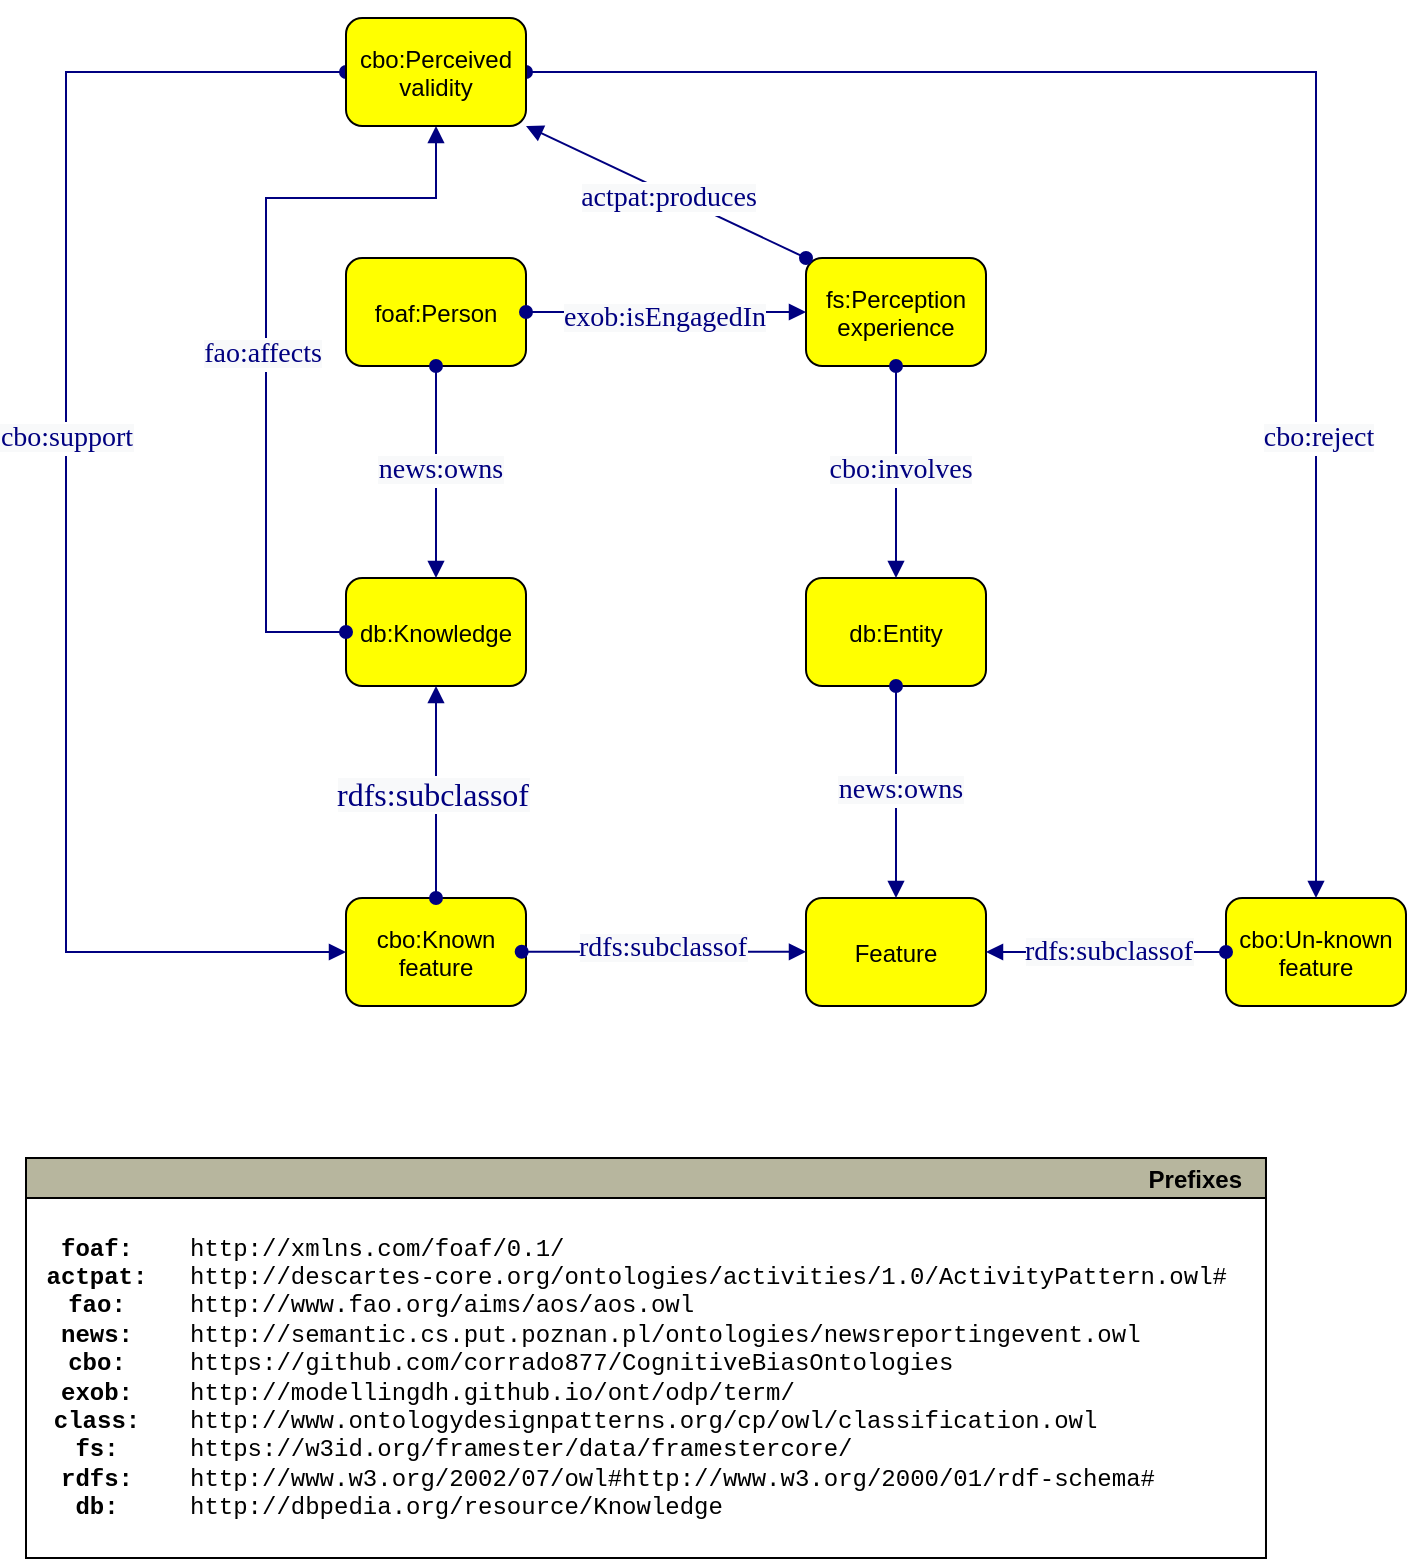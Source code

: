 <mxfile version="24.0.6" type="device">
  <diagram id="xqs5KKzRLcflo9ZkjbXo" name="Pagina-1">
    <mxGraphModel dx="1050" dy="569" grid="1" gridSize="10" guides="1" tooltips="1" connect="1" arrows="1" fold="1" page="1" pageScale="1" pageWidth="1169" pageHeight="826" math="0" shadow="0">
      <root>
        <mxCell id="0" />
        <mxCell id="1" parent="0" />
        <mxCell id="y_OlSuZiI7DkMi86MfuV-1" value="foaf:Person" style="graphMlID=n4;shape=rect;rounded=1;arcsize=30;fillColor=#ffff00;strokeColor=#000000;strokeWidth=1.0" parent="1" vertex="1">
          <mxGeometry x="400" y="190" width="90" height="54" as="geometry" />
        </mxCell>
        <mxCell id="y_OlSuZiI7DkMi86MfuV-2" value="db:Entity" style="graphMlID=n4;shape=rect;rounded=1;arcsize=30;fillColor=#ffff00;strokeColor=#000000;strokeWidth=1.0" parent="1" vertex="1">
          <mxGeometry x="630" y="350" width="90" height="54" as="geometry" />
        </mxCell>
        <mxCell id="y_OlSuZiI7DkMi86MfuV-4" value="Feature" style="graphMlID=n4;shape=rect;rounded=1;arcsize=30;fillColor=#ffff00;strokeColor=#000000;strokeWidth=1.0" parent="1" vertex="1">
          <mxGeometry x="630" y="510" width="90" height="54" as="geometry" />
        </mxCell>
        <mxCell id="y_OlSuZiI7DkMi86MfuV-15" value="cbo:Known&#xa;feature" style="graphMlID=n4;shape=rect;rounded=1;arcsize=30;fillColor=#ffff00;strokeColor=#000000;strokeWidth=1.0" parent="1" vertex="1">
          <mxGeometry x="400" y="510" width="90" height="54" as="geometry" />
        </mxCell>
        <mxCell id="y_OlSuZiI7DkMi86MfuV-16" value="cbo:Un-known&#xa;feature" style="graphMlID=n4;shape=rect;rounded=1;arcsize=30;fillColor=#ffff00;strokeColor=#000000;strokeWidth=1.0" parent="1" vertex="1">
          <mxGeometry x="840" y="510" width="90" height="54" as="geometry" />
        </mxCell>
        <mxCell id="YJrsoGPwztKFer1XiHZF-6" value="db:Knowledge" style="graphMlID=n4;shape=rect;rounded=1;arcsize=30;fillColor=#ffff00;strokeColor=#000000;strokeWidth=1.0" parent="1" vertex="1">
          <mxGeometry x="400" y="350" width="90" height="54" as="geometry" />
        </mxCell>
        <mxCell id="YJrsoGPwztKFer1XiHZF-12" value="fs:Perception&#xa;experience" style="graphMlID=n4;shape=rect;rounded=1;arcsize=30;fillColor=#ffff00;strokeColor=#000000;strokeWidth=1.0" parent="1" vertex="1">
          <mxGeometry x="630" y="190" width="90" height="54" as="geometry" />
        </mxCell>
        <mxCell id="FyRuQgIOp2cZwO5rzVj5-21" value="" style="graphMlID=e0;rounded=0;endArrow=block;strokeColor=#000080;strokeWidth=1.0;startArrow=oval;startFill=1;endFill=1;entryX=0.5;entryY=0;entryDx=0;entryDy=0;" parent="1" source="y_OlSuZiI7DkMi86MfuV-3" target="y_OlSuZiI7DkMi86MfuV-16" edge="1">
          <mxGeometry relative="1" as="geometry">
            <mxPoint x="481.97" y="101.582" as="sourcePoint" />
            <mxPoint x="880" y="500" as="targetPoint" />
            <Array as="points">
              <mxPoint x="885" y="97" />
            </Array>
          </mxGeometry>
        </mxCell>
        <mxCell id="FyRuQgIOp2cZwO5rzVj5-23" value="" style="graphMlID=e0;rounded=0;endArrow=block;strokeColor=#000080;strokeWidth=1.0;startArrow=oval;startFill=1;endFill=1;exitX=0;exitY=0.5;exitDx=0;exitDy=0;entryX=0;entryY=0.5;entryDx=0;entryDy=0;" parent="1" source="y_OlSuZiI7DkMi86MfuV-3" target="y_OlSuZiI7DkMi86MfuV-15" edge="1">
          <mxGeometry relative="1" as="geometry">
            <mxPoint x="80" y="160.082" as="sourcePoint" />
            <mxPoint x="260" y="790" as="targetPoint" />
            <Array as="points">
              <mxPoint x="260" y="97" />
              <mxPoint x="260" y="537" />
            </Array>
          </mxGeometry>
        </mxCell>
        <mxCell id="FyRuQgIOp2cZwO5rzVj5-24" value="&lt;span style=&quot;color: rgb(0, 0, 128); font-family: dialog; background-color: rgb(248, 249, 250);&quot;&gt;&lt;font style=&quot;font-size: 14px;&quot;&gt;cbo:support&lt;/font&gt;&lt;/span&gt;" style="text;html=1;align=center;verticalAlign=middle;resizable=0;points=[];labelBackgroundColor=#ffffff;" parent="FyRuQgIOp2cZwO5rzVj5-23" vertex="1" connectable="0">
          <mxGeometry x="-0.017" y="2" relative="1" as="geometry">
            <mxPoint x="-2" y="-31" as="offset" />
          </mxGeometry>
        </mxCell>
        <mxCell id="FyRuQgIOp2cZwO5rzVj5-25" value="" style="graphMlID=e0;rounded=0;endArrow=block;strokeColor=#000080;strokeWidth=1.0;startArrow=oval;startFill=1;endFill=1;entryX=0;entryY=0.5;entryDx=0;entryDy=0;exitX=1;exitY=0.5;exitDx=0;exitDy=0;" parent="1" source="y_OlSuZiI7DkMi86MfuV-1" target="YJrsoGPwztKFer1XiHZF-12" edge="1">
          <mxGeometry relative="1" as="geometry">
            <mxPoint x="481.97" y="221.582" as="sourcePoint" />
            <mxPoint x="600" y="222" as="targetPoint" />
          </mxGeometry>
        </mxCell>
        <mxCell id="FyRuQgIOp2cZwO5rzVj5-26" value="&lt;span style=&quot;color: rgb(0, 0, 128); font-family: dialog; background-color: rgb(248, 249, 250);&quot;&gt;&lt;font style=&quot;font-size: 14px;&quot;&gt;exob:isEngagedIn&lt;/font&gt;&lt;/span&gt;" style="text;html=1;align=center;verticalAlign=middle;resizable=0;points=[];labelBackgroundColor=#ffffff;" parent="FyRuQgIOp2cZwO5rzVj5-25" vertex="1" connectable="0">
          <mxGeometry x="-0.017" y="2" relative="1" as="geometry">
            <mxPoint y="5" as="offset" />
          </mxGeometry>
        </mxCell>
        <mxCell id="FyRuQgIOp2cZwO5rzVj5-28" value="" style="graphMlID=e0;rounded=0;endArrow=block;strokeColor=#000080;strokeWidth=1.0;startArrow=oval;startFill=1;endFill=1;exitX=0;exitY=0.5;exitDx=0;exitDy=0;entryX=1;entryY=0.5;entryDx=0;entryDy=0;" parent="1" source="y_OlSuZiI7DkMi86MfuV-16" target="y_OlSuZiI7DkMi86MfuV-4" edge="1">
          <mxGeometry relative="1" as="geometry">
            <mxPoint x="280" y="430.082" as="sourcePoint" />
            <mxPoint x="431" y="430" as="targetPoint" />
          </mxGeometry>
        </mxCell>
        <mxCell id="FyRuQgIOp2cZwO5rzVj5-29" value="&lt;span style=&quot;color: rgb(0, 0, 128); font-family: dialog; background-color: rgb(248, 249, 250);&quot;&gt;&lt;font style=&quot;font-size: 14px;&quot;&gt;rdfs:subclassof&lt;/font&gt;&lt;/span&gt;" style="text;html=1;align=center;verticalAlign=middle;resizable=0;points=[];labelBackgroundColor=#ffffff;" parent="FyRuQgIOp2cZwO5rzVj5-28" vertex="1" connectable="0">
          <mxGeometry x="-0.017" y="2" relative="1" as="geometry">
            <mxPoint y="-2" as="offset" />
          </mxGeometry>
        </mxCell>
        <mxCell id="FyRuQgIOp2cZwO5rzVj5-30" value="" style="graphMlID=e0;rounded=0;endArrow=block;strokeColor=#000080;strokeWidth=1.0;startArrow=oval;startFill=1;endFill=1;exitX=0.976;exitY=0.498;exitDx=0;exitDy=0;exitPerimeter=0;entryX=0;entryY=0.498;entryDx=0;entryDy=0;entryPerimeter=0;" parent="1" source="y_OlSuZiI7DkMi86MfuV-15" target="y_OlSuZiI7DkMi86MfuV-4" edge="1">
          <mxGeometry relative="1" as="geometry">
            <mxPoint x="491.97" y="541.502" as="sourcePoint" />
            <mxPoint x="620" y="541.92" as="targetPoint" />
          </mxGeometry>
        </mxCell>
        <mxCell id="FyRuQgIOp2cZwO5rzVj5-31" value="&lt;span style=&quot;color: rgb(0, 0, 128); font-family: dialog; background-color: rgb(248, 249, 250);&quot;&gt;&lt;font style=&quot;font-size: 14px;&quot;&gt;rdfs:subclassof&lt;/font&gt;&lt;/span&gt;" style="text;html=1;align=center;verticalAlign=middle;resizable=0;points=[];labelBackgroundColor=#ffffff;" parent="FyRuQgIOp2cZwO5rzVj5-30" vertex="1" connectable="0">
          <mxGeometry x="-0.017" y="2" relative="1" as="geometry">
            <mxPoint as="offset" />
          </mxGeometry>
        </mxCell>
        <mxCell id="FyRuQgIOp2cZwO5rzVj5-32" value="" style="graphMlID=e0;rounded=0;endArrow=block;strokeColor=#000080;strokeWidth=1.0;startArrow=oval;startFill=1;endFill=1;entryX=0.5;entryY=1;entryDx=0;entryDy=0;exitX=0.5;exitY=0;exitDx=0;exitDy=0;" parent="1" source="y_OlSuZiI7DkMi86MfuV-15" target="YJrsoGPwztKFer1XiHZF-6" edge="1">
          <mxGeometry relative="1" as="geometry">
            <mxPoint x="320" y="430.082" as="sourcePoint" />
            <mxPoint x="471" y="430" as="targetPoint" />
          </mxGeometry>
        </mxCell>
        <mxCell id="FyRuQgIOp2cZwO5rzVj5-33" value="&lt;span style=&quot;color: rgb(0 , 0 , 128) ; font-family: &amp;quot;dialog&amp;quot; ; font-size: 16px ; background-color: rgb(248 , 249 , 250)&quot;&gt;rdfs:subclassof&lt;/span&gt;" style="text;html=1;align=center;verticalAlign=middle;resizable=0;points=[];labelBackgroundColor=#ffffff;" parent="FyRuQgIOp2cZwO5rzVj5-32" vertex="1" connectable="0">
          <mxGeometry x="-0.017" y="2" relative="1" as="geometry">
            <mxPoint as="offset" />
          </mxGeometry>
        </mxCell>
        <mxCell id="FyRuQgIOp2cZwO5rzVj5-34" value="" style="graphMlID=e0;rounded=0;endArrow=block;strokeColor=#000080;strokeWidth=1.0;startArrow=oval;startFill=1;endFill=1;exitX=0;exitY=0;exitDx=0;exitDy=0;entryX=1;entryY=1;entryDx=0;entryDy=0;" parent="1" source="YJrsoGPwztKFer1XiHZF-12" target="y_OlSuZiI7DkMi86MfuV-3" edge="1">
          <mxGeometry relative="1" as="geometry">
            <mxPoint x="540" y="40.082" as="sourcePoint" />
            <mxPoint x="691" y="40" as="targetPoint" />
          </mxGeometry>
        </mxCell>
        <mxCell id="FyRuQgIOp2cZwO5rzVj5-35" value="&lt;span style=&quot;color: rgb(0, 0, 128); font-family: dialog; background-color: rgb(248, 249, 250);&quot;&gt;&lt;font style=&quot;font-size: 14px;&quot;&gt;actpat:produces&lt;/font&gt;&lt;/span&gt;" style="text;html=1;align=center;verticalAlign=middle;resizable=0;points=[];labelBackgroundColor=#ffffff;" parent="FyRuQgIOp2cZwO5rzVj5-34" vertex="1" connectable="0">
          <mxGeometry x="-0.017" y="2" relative="1" as="geometry">
            <mxPoint as="offset" />
          </mxGeometry>
        </mxCell>
        <mxCell id="FyRuQgIOp2cZwO5rzVj5-36" value="" style="graphMlID=e0;rounded=0;endArrow=block;strokeColor=#000080;strokeWidth=1.0;startArrow=oval;startFill=1;endFill=1;exitX=0;exitY=0.5;exitDx=0;exitDy=0;entryX=0.5;entryY=1;entryDx=0;entryDy=0;" parent="1" source="YJrsoGPwztKFer1XiHZF-6" target="y_OlSuZiI7DkMi86MfuV-3" edge="1">
          <mxGeometry relative="1" as="geometry">
            <mxPoint x="70" y="216.582" as="sourcePoint" />
            <mxPoint x="480" y="160" as="targetPoint" />
            <Array as="points">
              <mxPoint x="360" y="377" />
              <mxPoint x="360" y="160" />
              <mxPoint x="445" y="160" />
            </Array>
          </mxGeometry>
        </mxCell>
        <mxCell id="FyRuQgIOp2cZwO5rzVj5-37" value="&lt;span style=&quot;color: rgb(0, 0, 128); font-family: dialog; background-color: rgb(248, 249, 250);&quot;&gt;&lt;font style=&quot;font-size: 14px;&quot;&gt;fao:affects&lt;/font&gt;&lt;/span&gt;" style="text;html=1;align=center;verticalAlign=middle;resizable=0;points=[];labelBackgroundColor=#ffffff;" parent="FyRuQgIOp2cZwO5rzVj5-36" vertex="1" connectable="0">
          <mxGeometry x="-0.017" y="2" relative="1" as="geometry">
            <mxPoint y="7" as="offset" />
          </mxGeometry>
        </mxCell>
        <mxCell id="FyRuQgIOp2cZwO5rzVj5-38" value="" style="graphMlID=e0;rounded=0;endArrow=block;strokeColor=#000080;strokeWidth=1.0;startArrow=oval;startFill=1;endFill=1;entryX=0.5;entryY=0;entryDx=0;entryDy=0;" parent="1" target="y_OlSuZiI7DkMi86MfuV-3" edge="1">
          <mxGeometry relative="1" as="geometry">
            <mxPoint x="481.97" y="101.582" as="sourcePoint" />
            <mxPoint x="885" y="510" as="targetPoint" />
            <Array as="points" />
          </mxGeometry>
        </mxCell>
        <mxCell id="FyRuQgIOp2cZwO5rzVj5-39" value="&lt;span style=&quot;color: rgb(0, 0, 128); font-family: dialog; background-color: rgb(248, 249, 250);&quot;&gt;&lt;font style=&quot;font-size: 14px;&quot;&gt;cbo:reject&lt;/font&gt;&lt;/span&gt;" style="text;html=1;align=center;verticalAlign=middle;resizable=0;points=[];labelBackgroundColor=#ffffff;" parent="FyRuQgIOp2cZwO5rzVj5-38" vertex="1" connectable="0">
          <mxGeometry x="-0.017" y="2" relative="1" as="geometry">
            <mxPoint x="423" y="192" as="offset" />
          </mxGeometry>
        </mxCell>
        <mxCell id="y_OlSuZiI7DkMi86MfuV-3" value="cbo:Perceived&#xa;validity" style="graphMlID=n4;shape=rect;rounded=1;arcsize=30;fillColor=#ffff00;strokeColor=#000000;strokeWidth=1.0" parent="1" vertex="1">
          <mxGeometry x="400" y="70" width="90" height="54" as="geometry" />
        </mxCell>
        <mxCell id="FyRuQgIOp2cZwO5rzVj5-40" value="" style="graphMlID=e0;rounded=0;endArrow=block;strokeColor=#000080;strokeWidth=1.0;startArrow=oval;startFill=1;endFill=1;entryX=0.5;entryY=0;entryDx=0;entryDy=0;exitX=0.5;exitY=1;exitDx=0;exitDy=0;" parent="1" source="y_OlSuZiI7DkMi86MfuV-2" target="y_OlSuZiI7DkMi86MfuV-4" edge="1">
          <mxGeometry relative="1" as="geometry">
            <mxPoint x="490" y="450.082" as="sourcePoint" />
            <mxPoint x="641" y="450" as="targetPoint" />
          </mxGeometry>
        </mxCell>
        <mxCell id="FyRuQgIOp2cZwO5rzVj5-41" value="&lt;span style=&quot;color: rgb(0, 0, 128); font-family: dialog; background-color: rgb(248, 249, 250);&quot;&gt;&lt;font style=&quot;font-size: 14px;&quot;&gt;news:owns&lt;/font&gt;&lt;/span&gt;" style="text;html=1;align=center;verticalAlign=middle;resizable=0;points=[];labelBackgroundColor=#ffffff;" parent="FyRuQgIOp2cZwO5rzVj5-40" vertex="1" connectable="0">
          <mxGeometry x="-0.017" y="2" relative="1" as="geometry">
            <mxPoint as="offset" />
          </mxGeometry>
        </mxCell>
        <mxCell id="FyRuQgIOp2cZwO5rzVj5-42" value="" style="graphMlID=e0;rounded=0;endArrow=block;strokeColor=#000080;strokeWidth=1.0;startArrow=oval;startFill=1;endFill=1;exitX=0.5;exitY=1;exitDx=0;exitDy=0;entryX=0.5;entryY=0;entryDx=0;entryDy=0;" parent="1" source="YJrsoGPwztKFer1XiHZF-12" target="y_OlSuZiI7DkMi86MfuV-2" edge="1">
          <mxGeometry relative="1" as="geometry">
            <mxPoint x="509" y="310.082" as="sourcePoint" />
            <mxPoint x="660" y="310" as="targetPoint" />
          </mxGeometry>
        </mxCell>
        <mxCell id="FyRuQgIOp2cZwO5rzVj5-43" value="&lt;span style=&quot;color: rgb(0, 0, 128); font-family: dialog; background-color: rgb(248, 249, 250);&quot;&gt;&lt;font style=&quot;font-size: 14px;&quot;&gt;cbo:involves&lt;/font&gt;&lt;/span&gt;" style="text;html=1;align=center;verticalAlign=middle;resizable=0;points=[];labelBackgroundColor=#ffffff;" parent="FyRuQgIOp2cZwO5rzVj5-42" vertex="1" connectable="0">
          <mxGeometry x="-0.017" y="2" relative="1" as="geometry">
            <mxPoint as="offset" />
          </mxGeometry>
        </mxCell>
        <mxCell id="FyRuQgIOp2cZwO5rzVj5-45" value="" style="graphMlID=e0;rounded=0;endArrow=block;strokeColor=#000080;strokeWidth=1.0;startArrow=oval;startFill=1;endFill=1;exitX=0.5;exitY=1;exitDx=0;exitDy=0;entryX=0.5;entryY=0;entryDx=0;entryDy=0;" parent="1" source="y_OlSuZiI7DkMi86MfuV-1" target="YJrsoGPwztKFer1XiHZF-6" edge="1">
          <mxGeometry relative="1" as="geometry">
            <mxPoint x="490" y="350.082" as="sourcePoint" />
            <mxPoint x="641" y="350" as="targetPoint" />
          </mxGeometry>
        </mxCell>
        <mxCell id="FyRuQgIOp2cZwO5rzVj5-46" value="&lt;span style=&quot;color: rgb(0, 0, 128); font-family: dialog; background-color: rgb(248, 249, 250);&quot;&gt;&lt;font style=&quot;font-size: 14px;&quot;&gt;news:owns&lt;/font&gt;&lt;/span&gt;" style="text;html=1;align=center;verticalAlign=middle;resizable=0;points=[];labelBackgroundColor=#ffffff;" parent="FyRuQgIOp2cZwO5rzVj5-45" vertex="1" connectable="0">
          <mxGeometry x="-0.017" y="2" relative="1" as="geometry">
            <mxPoint as="offset" />
          </mxGeometry>
        </mxCell>
        <mxCell id="FyRuQgIOp2cZwO5rzVj5-47" value="Prefixes" style="graphMlID=n0;shape=swimlane;startSize=20;fillColor=#b7b69e;strokeColor=#000000;strokeWidth=1.0;align=right;spacingRight=10;fontStyle=1" parent="1" vertex="1">
          <mxGeometry x="240" y="640" width="619.996" height="200" as="geometry" />
        </mxCell>
        <mxCell id="FyRuQgIOp2cZwO5rzVj5-48" value="&lt;div style=&quot;&quot;&gt;&lt;b style=&quot;background-color: initial;&quot;&gt;foaf:&lt;/b&gt;&lt;br&gt;&lt;/div&gt;&lt;b&gt;&lt;div style=&quot;&quot;&gt;&lt;b style=&quot;background-color: initial;&quot;&gt;actpat:&lt;/b&gt;&lt;/div&gt;&lt;div style=&quot;&quot;&gt;&lt;b style=&quot;background-color: initial;&quot;&gt;fao:&lt;/b&gt;&lt;/div&gt;&lt;div style=&quot;&quot;&gt;&lt;b style=&quot;background-color: initial;&quot;&gt;news:&lt;/b&gt;&lt;/div&gt;&lt;div style=&quot;&quot;&gt;&lt;b style=&quot;background-color: initial;&quot;&gt;cbo:&lt;/b&gt;&lt;/div&gt;&lt;div style=&quot;&quot;&gt;&lt;b style=&quot;background-color: initial;&quot;&gt;exob:&lt;/b&gt;&lt;/div&gt;&lt;div style=&quot;&quot;&gt;&lt;b style=&quot;background-color: initial;&quot;&gt;class:&lt;/b&gt;&lt;br&gt;&lt;/div&gt;&lt;div style=&quot;&quot;&gt;fs:&lt;/div&gt;&lt;div style=&quot;&quot;&gt;&lt;b style=&quot;background-color: initial;&quot;&gt;rdfs:&lt;/b&gt;&lt;br&gt;&lt;/div&gt;&lt;div style=&quot;&quot;&gt;&lt;b style=&quot;background-color: initial;&quot;&gt;db:&lt;/b&gt;&lt;/div&gt;&lt;/b&gt;" style="text;html=1;align=center;verticalAlign=middle;resizable=0;points=[];autosize=1;fontFamily=Courier New;" parent="FyRuQgIOp2cZwO5rzVj5-47" vertex="1">
          <mxGeometry x="-0.004" y="30.0" width="70" height="160" as="geometry" />
        </mxCell>
        <mxCell id="FyRuQgIOp2cZwO5rzVj5-49" value="&lt;div style=&quot;border-color: var(--border-color);&quot;&gt;&lt;span style=&quot;background-color: initial;&quot;&gt;http://xmlns.com/foaf/0.1/&lt;/span&gt;&lt;br&gt;&lt;/div&gt;http://descartes-core.org/ontologies/activities/1.0/ActivityPattern.owl#&lt;div style=&quot;border-color: var(--border-color);&quot;&gt;http://www.fao.org/aims/aos/aos.owl&amp;nbsp;&lt;br&gt;&lt;/div&gt;&lt;div style=&quot;border-color: var(--border-color);&quot;&gt;&lt;/div&gt;&lt;span style=&quot;text-align: center;&quot;&gt;http://semantic.cs.put.poznan.pl/ontologies/newsreportingevent.owl&amp;nbsp;&lt;/span&gt;&lt;b style=&quot;text-align: center; background-color: initial; border-color: var(--border-color);&quot;&gt;&lt;span style=&quot;border-color: var(--border-color);&quot;&gt;&lt;span style=&quot;border-color: var(--border-color);&quot;&gt;&amp;nbsp;&lt;/span&gt;&lt;/span&gt;&lt;/b&gt;&lt;span style=&quot;text-align: center;&quot;&gt;&lt;br&gt;&lt;/span&gt;&lt;span style=&quot;text-align: center;&quot;&gt;https://github.com/corrado877/CognitiveBiasOntologies&lt;/span&gt;&lt;b style=&quot;text-align: center; background-color: initial; border-color: var(--border-color);&quot;&gt;&lt;span style=&quot;border-color: var(--border-color);&quot;&gt;&lt;span style=&quot;border-color: var(--border-color);&quot;&gt;&amp;nbsp;&amp;nbsp;&lt;/span&gt;&lt;/span&gt;&lt;span style=&quot;border-color: var(--border-color);&quot;&gt;&lt;span style=&quot;border-color: var(--border-color);&quot;&gt;&amp;nbsp; &amp;nbsp;&amp;nbsp;&lt;/span&gt;&lt;/span&gt;&lt;/b&gt;&lt;span style=&quot;text-align: center;&quot;&gt;&lt;br&gt;&lt;/span&gt;&lt;span style=&quot;text-align: center;&quot;&gt;http://modellingdh.github.io/ont/odp/term/&lt;/span&gt;&lt;b&gt;&amp;nbsp;&lt;/b&gt;&lt;br&gt;http://www.ontologydesignpatterns.org/cp/owl/classification.owl&lt;br&gt;https://w3id.org/framester/data/framestercore/&amp;nbsp;&lt;br&gt;&lt;span style=&quot;font-weight: normal; background-color: initial;&quot;&gt;http://www.w3.org/2002/07/owl#&lt;/span&gt;&lt;span style=&quot;border-color: var(--border-color); text-align: center;&quot;&gt;&lt;/span&gt;&lt;span style=&quot;text-align: center;&quot;&gt;http://www.w3.org/2000/01/rdf-schema&lt;/span&gt;&lt;span style=&quot;text-align: center; background-color: initial;&quot;&gt;#&lt;/span&gt;&lt;div&gt;http://dbpedia.org/resource/Knowledge&lt;span style=&quot;text-align: center; background-color: initial;&quot;&gt;&lt;br&gt;&lt;/span&gt;&lt;/div&gt;" style="text;html=1;align=left;verticalAlign=middle;resizable=0;points=[];autosize=1;fontFamily=Courier New;" parent="FyRuQgIOp2cZwO5rzVj5-47" vertex="1">
          <mxGeometry x="79.996" y="30.0" width="540" height="160" as="geometry" />
        </mxCell>
      </root>
    </mxGraphModel>
  </diagram>
</mxfile>
